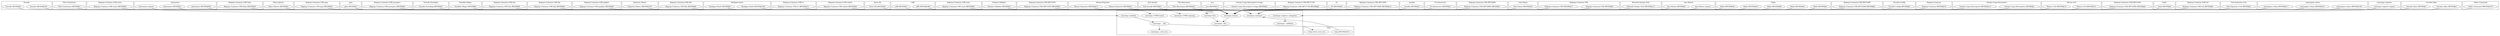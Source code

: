 digraph {
graph [overlap=false]
subgraph cluster_Encode {
	label="Encode";
	"Encode::BEGIN@6";
	"Encode::BEGIN@240";
}
subgraph cluster_File_CountLines {
	label="File::CountLines";
	"File::CountLines::BEGIN@3";
}
subgraph cluster_Regexp_Common_URI_news {
	label="Regexp::Common::URI::news";
	"Regexp::Common::URI::news::BEGIN@9";
}
subgraph cluster_warnings {
	label="warnings";
	"warnings::_error_loc";
	"warnings::_mkMask";
	"warnings::bits";
	"warnings::register_categories";
	"warnings::enabled";
	"warnings::__chk";
	"warnings::CORE:match";
	"warnings::import";
	"warnings::unimport";
	"warnings::_bits";
	"warnings::CORE:regcomp";
}
subgraph cluster_charnames {
	label="charnames";
	"charnames::BEGIN@692";
	"charnames::BEGIN@3";
	"charnames::import";
}
subgraph cluster_Regexp_Common_URI_http {
	label="Regexp::Common::URI::http";
	"Regexp::Common::URI::http::BEGIN@8";
}
subgraph cluster_Data_OptList {
	label="Data::OptList";
	"Data::OptList::BEGIN@4";
}
subgraph cluster_Regexp_Common_URI_pop {
	label="Regexp::Common::URI::pop";
	"Regexp::Common::URI::pop::BEGIN@9";
}
subgraph cluster_open {
	label="open";
	"open::BEGIN@2";
}
subgraph cluster_Regexp_Common_URI_prospero {
	label="Regexp::Common::URI::prospero";
	"Regexp::Common::URI::prospero::BEGIN@9";
}
subgraph cluster_Encode_Encoding {
	label="Encode::Encoding";
	"Encode::Encoding::BEGIN@5";
}
subgraph cluster_Variable_Magic {
	label="Variable::Magic";
	"Variable::Magic::BEGIN@6";
}
subgraph cluster_Regexp_Common_URI_fax {
	label="Regexp::Common::URI::fax";
	"Regexp::Common::URI::fax::BEGIN@9";
}
subgraph cluster_Regexp_Common_URI_ftp {
	label="Regexp::Common::URI::ftp";
	"Regexp::Common::URI::ftp::BEGIN@9";
}
subgraph cluster_Regexp_Common_URI_gopher {
	label="Regexp::Common::URI::gopher";
	"Regexp::Common::URI::gopher::BEGIN@9";
}
subgraph cluster_Exporter_Heavy {
	label="Exporter::Heavy";
	"Exporter::Heavy::BEGIN@197";
}
subgraph cluster_Regexp_Common_URI_file {
	label="Regexp::Common::URI::file";
	"Regexp::Common::URI::file::BEGIN@8";
}
subgraph cluster_Package_Stash {
	label="Package::Stash";
	"Package::Stash::BEGIN@108";
	"Package::Stash::BEGIN@6";
}
subgraph cluster_Regexp_Common_URI_tv {
	label="Regexp::Common::URI::tv";
	"Regexp::Common::URI::tv::BEGIN@11";
}
subgraph cluster_Regexp_Common_URI_telnet {
	label="Regexp::Common::URI::telnet";
	"Regexp::Common::URI::telnet::BEGIN@8";
}
subgraph cluster_Term_Sk {
	label="Term::Sk";
	"Term::Sk::BEGIN@4";
}
subgraph cluster_utf8 {
	label="utf8";
	"utf8::BEGIN@383";
	"utf8::BEGIN@3";
}
subgraph cluster_Carp {
	label="Carp";
	"Carp::BEGIN@314";
	"Carp::short_error_loc";
}
subgraph cluster_Regexp_Common_URI_wais {
	label="Regexp::Common::URI::wais";
	"Regexp::Common::URI::wais::BEGIN@9";
}
subgraph cluster_Params_Validate {
	label="Params::Validate";
	"Params::Validate::BEGIN@4";
}
subgraph cluster_Regexp_Common_URI_RFC1035 {
	label="Regexp::Common::URI::RFC1035";
	"Regexp::Common::URI::RFC1035::BEGIN@6";
}
subgraph cluster_Mouse_Exporter {
	label="Mouse::Exporter";
	"Mouse::Exporter::BEGIN@13";
	"Mouse::Exporter::BEGIN@3";
}
subgraph cluster_Sub_Install {
	label="Sub::Install";
	"Sub::Install::BEGIN@3";
}
subgraph cluster_File_Basename {
	label="File::Basename";
	"File::Basename::BEGIN@52";
}
subgraph cluster_mro {
	label="mro";
	"mro::BEGIN@11";
}
subgraph cluster_Getopt_Long_Descriptive_Usage {
	label="Getopt::Long::Descriptive::Usage";
	"Getopt::Long::Descriptive::Usage::BEGIN@3";
}
subgraph cluster_Regexp_Common_URI_RFC1738 {
	label="Regexp::Common::URI::RFC1738";
	"Regexp::Common::URI::RFC1738::BEGIN@6";
}
subgraph cluster_IO {
	label="IO";
	"IO::BEGIN@8";
}
subgraph cluster_Regexp_Common_URI_RFC1808 {
	label="Regexp::Common::URI::RFC1808";
	"Regexp::Common::URI::RFC1808::BEGIN@14";
}
subgraph cluster_autodie {
	label="autodie";
	"autodie::BEGIN@4";
}
subgraph cluster_IO_Interactive {
	label="IO::Interactive";
	"IO::Interactive::BEGIN@5";
}
subgraph cluster_Regexp_Common_URI_RFC2806 {
	label="Regexp::Common::URI::RFC2806";
	"Regexp::Common::URI::RFC2806::BEGIN@7";
}
subgraph cluster_Sub_Name {
	label="Sub::Name";
	"Sub::Name::BEGIN@45";
}
subgraph cluster_Regexp_Common_URI {
	label="Regexp::Common::URI";
	"Regexp::Common::URI::BEGIN@6";
	"Regexp::Common::URI::BEGIN@17";
}
subgraph cluster_MouseX_Getopt_GLD {
	label="MouseX::Getopt::GLD";
	"MouseX::Getopt::GLD::BEGIN@2.3";
}
subgraph cluster_Any_Moose {
	label="Any::Moose";
	"Any::Moose::import";
	"Any::Moose::BEGIN@9";
}
subgraph cluster_Hailo {
	label="Hailo";
	"Hailo::BEGIN@6";
	"Hailo::BEGIN@44";
	"Hailo::BEGIN@86";
	"Hailo::BEGIN@6.9";
	"Hailo::BEGIN@46";
}
subgraph cluster_Regexp_Common_URI_RFC2396 {
	label="Regexp::Common::URI::RFC2396";
	"Regexp::Common::URI::RFC2396::BEGIN@6";
}
subgraph cluster_Encode_Config {
	label="Encode::Config";
	"Encode::Config::BEGIN@8";
}
subgraph cluster_Regexp_Common {
	label="Regexp::Common";
	"Regexp::Common::BEGIN@18";
}
subgraph cluster_Getopt_Long_Descriptive {
	label="Getopt::Long::Descriptive";
	"Getopt::Long::Descriptive::BEGIN@2";
	"Getopt::Long::Descriptive::BEGIN@2.6";
}
subgraph cluster_Mouse_Util {
	label="Mouse::Util";
	"Mouse::Util::BEGIN@13";
	"Mouse::Util::BEGIN@14";
}
subgraph cluster_Regexp_Common_URI_RFC2384 {
	label="Regexp::Common::URI::RFC2384";
	"Regexp::Common::URI::RFC2384::BEGIN@8";
}
subgraph cluster_Fatal {
	label="Fatal";
	"Fatal::BEGIN@6";
}
subgraph cluster_Regexp_Common_URI_tel {
	label="Regexp::Common::URI::tel";
	"Regexp::Common::URI::tel::BEGIN@9";
}
subgraph cluster_Sub_Exporter_Util {
	label="Sub::Exporter::Util";
	"Sub::Exporter::Util::BEGIN@3";
}
subgraph cluster_namespace_clean {
	label="namespace::clean";
	"namespace::clean::BEGIN@2.7";
	"namespace::clean::BEGIN@159";
	"namespace::clean::BEGIN@10";
}
subgraph cluster_warnings_register {
	label="warnings::register";
	"warnings::register::import";
}
subgraph cluster_Encode_Alias {
	label="Encode::Alias";
	"Encode::Alias::BEGIN@3";
	"Encode::Alias::BEGIN@4";
}
subgraph cluster_Hailo_Command {
	label="Hailo::Command";
	"Hailo::Command::BEGIN@370";
}
"Exporter::Heavy::BEGIN@197" -> "warnings::unimport";
"Mouse::Util::BEGIN@13" -> "warnings::unimport";
"Hailo::BEGIN@6" -> "warnings::unimport";
"charnames::BEGIN@692" -> "warnings::unimport";
"Hailo::BEGIN@44" -> "warnings::unimport";
"utf8::BEGIN@383" -> "warnings::unimport";
"Hailo::BEGIN@86" -> "warnings::unimport";
"Carp::BEGIN@314" -> "warnings::unimport";
"Hailo::BEGIN@6.9" -> "warnings::unimport";
"namespace::clean::BEGIN@159" -> "warnings::unimport";
"Hailo::Command::BEGIN@370" -> "warnings::unimport";
"Package::Stash::BEGIN@108" -> "warnings::unimport";
"Encode::Alias::BEGIN@4" -> "warnings::unimport";
"Hailo::BEGIN@46" -> "warnings::unimport";
"Encode::BEGIN@240" -> "warnings::unimport";
"warnings::register::import" -> "warnings::register_categories";
"Mouse::Exporter::BEGIN@13" -> "warnings::bits";
"open::BEGIN@2" -> "warnings::CORE:regcomp";
"charnames::import" -> "warnings::enabled";
"open::BEGIN@2" -> "warnings::CORE:match";
"warnings::register_categories" -> "warnings::_mkMask";
"Regexp::Common::URI::RFC2806::BEGIN@7" -> "warnings::import";
"Regexp::Common::URI::prospero::BEGIN@9" -> "warnings::import";
"Regexp::Common::URI::RFC1035::BEGIN@6" -> "warnings::import";
"Sub::Exporter::Util::BEGIN@3" -> "warnings::import";
"File::CountLines::BEGIN@3" -> "warnings::import";
"Regexp::Common::URI::RFC2384::BEGIN@8" -> "warnings::import";
"Regexp::Common::URI::BEGIN@17" -> "warnings::import";
"charnames::BEGIN@3" -> "warnings::import";
"open::BEGIN@2" -> "warnings::import";
"mro::BEGIN@11" -> "warnings::import";
"IO::Interactive::BEGIN@5" -> "warnings::import";
"Term::Sk::BEGIN@4" -> "warnings::import";
"Regexp::Common::URI::fax::BEGIN@9" -> "warnings::import";
"Getopt::Long::Descriptive::Usage::BEGIN@3" -> "warnings::import";
"Data::OptList::BEGIN@4" -> "warnings::import";
"Getopt::Long::Descriptive::BEGIN@2.6" -> "warnings::import";
"Any::Moose::BEGIN@9" -> "warnings::import";
"Variable::Magic::BEGIN@6" -> "warnings::import";
"Regexp::Common::URI::pop::BEGIN@9" -> "warnings::import";
"Encode::BEGIN@6" -> "warnings::import";
"Encode::Alias::BEGIN@3" -> "warnings::import";
"Regexp::Common::URI::tel::BEGIN@9" -> "warnings::import";
"Regexp::Common::URI::RFC2396::BEGIN@6" -> "warnings::import";
"Regexp::Common::URI::tv::BEGIN@11" -> "warnings::import";
"Regexp::Common::URI::wais::BEGIN@9" -> "warnings::import";
"Regexp::Common::URI::gopher::BEGIN@9" -> "warnings::import";
"IO::BEGIN@8" -> "warnings::import";
"Fatal::BEGIN@6" -> "warnings::import";
"Any::Moose::import" -> "warnings::import";
"Encode::Config::BEGIN@8" -> "warnings::import";
"Regexp::Common::URI::telnet::BEGIN@8" -> "warnings::import";
"Regexp::Common::URI::RFC1738::BEGIN@6" -> "warnings::import";
"Sub::Install::BEGIN@3" -> "warnings::import";
"Regexp::Common::URI::http::BEGIN@8" -> "warnings::import";
"Params::Validate::BEGIN@4" -> "warnings::import";
"Regexp::Common::URI::BEGIN@6" -> "warnings::import";
"namespace::clean::BEGIN@10" -> "warnings::import";
"Encode::Encoding::BEGIN@5" -> "warnings::import";
"Regexp::Common::URI::news::BEGIN@9" -> "warnings::import";
"MouseX::Getopt::GLD::BEGIN@2.3" -> "warnings::import";
"Regexp::Common::URI::file::BEGIN@8" -> "warnings::import";
"Mouse::Exporter::BEGIN@3" -> "warnings::import";
"namespace::clean::BEGIN@2.7" -> "warnings::import";
"Regexp::Common::BEGIN@18" -> "warnings::import";
"File::Basename::BEGIN@52" -> "warnings::import";
"Sub::Name::BEGIN@45" -> "warnings::import";
"autodie::BEGIN@4" -> "warnings::import";
"Regexp::Common::URI::ftp::BEGIN@9" -> "warnings::import";
"Getopt::Long::Descriptive::BEGIN@2" -> "warnings::import";
"utf8::BEGIN@3" -> "warnings::import";
"Mouse::Util::BEGIN@14" -> "warnings::import";
"Regexp::Common::URI::RFC1808::BEGIN@14" -> "warnings::import";
"Package::Stash::BEGIN@6" -> "warnings::import";
"warnings::bits" -> "warnings::_bits";
"warnings::import" -> "warnings::_bits";
"warnings::__chk" -> "warnings::_error_loc";
"warnings::enabled" -> "warnings::__chk";
"warnings::__chk" -> "Carp::short_error_loc";
}
